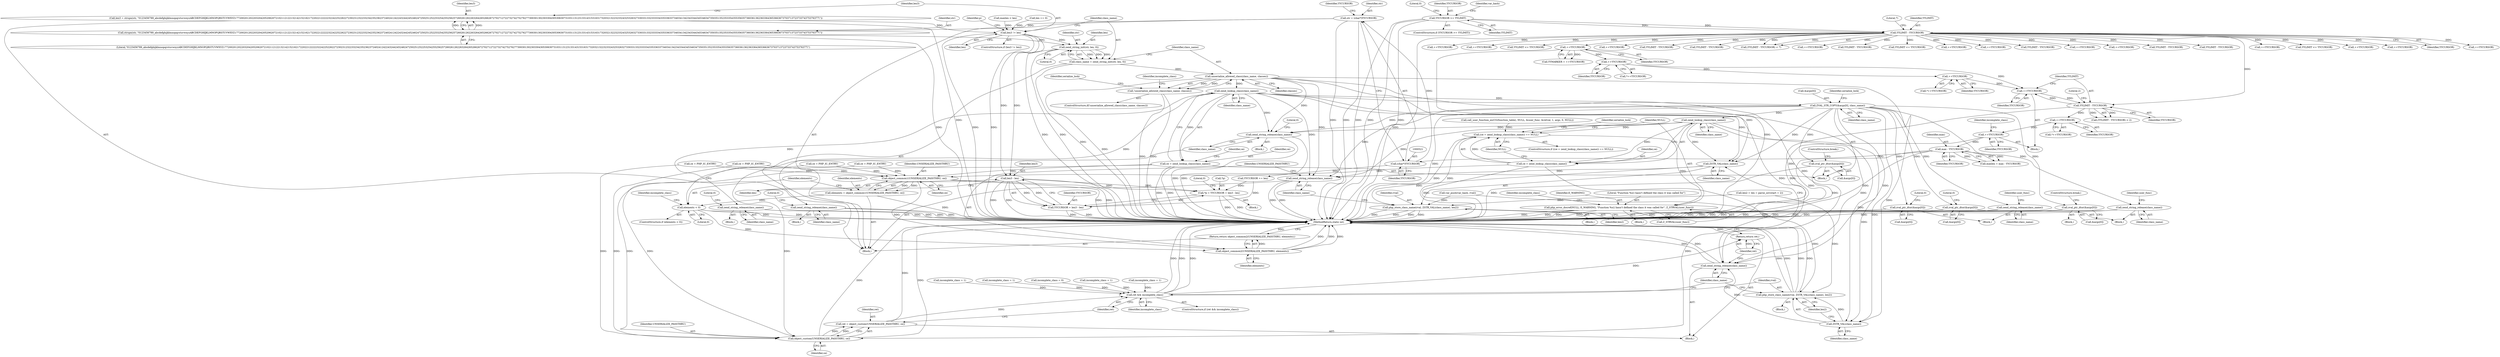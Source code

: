 digraph "1_php-src_1a23ebc1fff59bf480ca92963b36eba5c1b904c4@API" {
"1000554" [label="(Call,len3 = strspn(str, \"0123456789_abcdefghijklmnopqrstuvwxyzABCDEFGHIJKLMNOPQRSTUVWXYZ\177\200\201\202\203\204\205\206\207\210\211\212\213\214\215\216\217\220\221\222\223\224\225\226\227\230\231\232\233\234\235\236\237\240\241\242\243\244\245\246\247\250\251\252\253\254\255\256\257\260\261\262\263\264\265\266\267\270\271\272\273\274\275\276\277\300\301\302\303\304\305\306\307\310\311\312\313\314\315\316\317\320\321\322\323\324\325\326\327\330\331\332\333\334\335\336\337\340\341\342\343\344\345\346\347\350\351\352\353\354\355\356\357\360\361\362\363\364\365\366\367\370\371\372\373\374\375\376\377\\\"))"];
"1000556" [label="(Call,strspn(str, \"0123456789_abcdefghijklmnopqrstuvwxyzABCDEFGHIJKLMNOPQRSTUVWXYZ\177\200\201\202\203\204\205\206\207\210\211\212\213\214\215\216\217\220\221\222\223\224\225\226\227\230\231\232\233\234\235\236\237\240\241\242\243\244\245\246\247\250\251\252\253\254\255\256\257\260\261\262\263\264\265\266\267\270\271\272\273\274\275\276\277\300\301\302\303\304\305\306\307\310\311\312\313\314\315\316\317\320\321\322\323\324\325\326\327\330\331\332\333\334\335\336\337\340\341\342\343\344\345\346\347\350\351\352\353\354\355\356\357\360\361\362\363\364\365\366\367\370\371\372\373\374\375\376\377\\\"))"];
"1000518" [label="(Call,str = (char*)YYCURSOR)"];
"1000520" [label="(Call,(char*)YYCURSOR)"];
"1000498" [label="(Call,max - YYCURSOR)"];
"1000452" [label="(Call,++YYCURSOR)"];
"1000445" [label="(Call,++YYCURSOR)"];
"1000412" [label="(Call,YYLIMIT - YYCURSOR)"];
"1000152" [label="(Call,YYLIMIT - YYCURSOR)"];
"1000125" [label="(Call,YYCURSOR >= YYLIMIT)"];
"1000408" [label="(Call,++YYCURSOR)"];
"1000368" [label="(Call,++YYCURSOR)"];
"1000339" [label="(Call,++YYCURSOR)"];
"1000394" [label="(Call,++YYCURSOR)"];
"1000560" [label="(Call,len3 != len)"];
"1000569" [label="(Call,len3 - len)"];
"1000564" [label="(Call,*p = YYCURSOR + len3 - len)"];
"1000567" [label="(Call,YYCURSOR + len3 - len)"];
"1000576" [label="(Call,zend_string_init(str, len, 0))"];
"1000574" [label="(Call,class_name = zend_string_init(str, len, 0))"];
"1000584" [label="(Call,unserialize_allowed_class(class_name, classes))"];
"1000583" [label="(Call,!unserialize_allowed_class(class_name, classes))"];
"1000600" [label="(Call,zend_lookup_class(class_name))"];
"1000598" [label="(Call,ce = zend_lookup_class(class_name))"];
"1000786" [label="(Call,object_custom(UNSERIALIZE_PASSTHRU, ce))"];
"1000784" [label="(Call,ret = object_custom(UNSERIALIZE_PASSTHRU, ce))"];
"1000790" [label="(Call,ret && incomplete_class)"];
"1000801" [label="(Return,return ret;)"];
"1000805" [label="(Call,object_common1(UNSERIALIZE_PASSTHRU, ce))"];
"1000803" [label="(Call,elements = object_common1(UNSERIALIZE_PASSTHRU, ce))"];
"1000809" [label="(Call,elements < 0)"];
"1000828" [label="(Call,object_common2(UNSERIALIZE_PASSTHRU, elements))"];
"1000827" [label="(Return,return object_common2(UNSERIALIZE_PASSTHRU, elements);)"];
"1000612" [label="(Call,zend_string_release(class_name))"];
"1000624" [label="(Call,zend_string_release(class_name))"];
"1000653" [label="(Call,ZVAL_STR_COPY(&args[0], class_name))"];
"1000685" [label="(Call,zend_string_release(class_name))"];
"1000690" [label="(Call,zval_ptr_dtor(&args[0]))"];
"1000712" [label="(Call,zval_ptr_dtor(&args[0]))"];
"1000728" [label="(Call,zend_string_release(class_name))"];
"1000733" [label="(Call,zval_ptr_dtor(&args[0]))"];
"1000747" [label="(Call,zend_lookup_class(class_name))"];
"1000744" [label="(Call,(ce = zend_lookup_class(class_name)) == NULL)"];
"1000751" [label="(Call,php_error_docref(NULL, E_WARNING, \"Function %s() hasn't defined the class it was called for\", Z_STRVAL(user_func)))"];
"1000745" [label="(Call,ce = zend_lookup_class(class_name))"];
"1000796" [label="(Call,ZSTR_VAL(class_name))"];
"1000794" [label="(Call,php_store_class_name(rval, ZSTR_VAL(class_name), len2))"];
"1000799" [label="(Call,zend_string_release(class_name))"];
"1000813" [label="(Call,zend_string_release(class_name))"];
"1000822" [label="(Call,ZSTR_VAL(class_name))"];
"1000820" [label="(Call,php_store_class_name(rval, ZSTR_VAL(class_name), len2))"];
"1000825" [label="(Call,zend_string_release(class_name))"];
"1000769" [label="(Call,zval_ptr_dtor(&args[0]))"];
"1000576" [label="(Call,zend_string_init(str, len, 0))"];
"1000784" [label="(Call,ret = object_custom(UNSERIALIZE_PASSTHRU, ce))"];
"1000339" [label="(Call,++YYCURSOR)"];
"1000311" [label="(Call,++YYCURSOR)"];
"1000567" [label="(Call,YYCURSOR + len3 - len)"];
"1000752" [label="(Identifier,NULL)"];
"1000743" [label="(ControlStructure,if ((ce = zend_lookup_class(class_name)) == NULL))"];
"1000706" [label="(Call,ce = PHP_IC_ENTRY)"];
"1000786" [label="(Call,object_custom(UNSERIALIZE_PASSTHRU, ce))"];
"1000413" [label="(Identifier,YYLIMIT)"];
"1000577" [label="(Identifier,str)"];
"1000598" [label="(Call,ce = zend_lookup_class(class_name))"];
"1000689" [label="(Identifier,user_func)"];
"1000751" [label="(Call,php_error_docref(NULL, E_WARNING, \"Function %s() hasn't defined the class it was called for\", Z_STRVAL(user_func)))"];
"1000727" [label="(Block,)"];
"1000746" [label="(Identifier,ce)"];
"1000569" [label="(Call,len3 - len)"];
"1000498" [label="(Call,max - YYCURSOR)"];
"1000599" [label="(Identifier,ce)"];
"1002016" [label="(Call,YYLIMIT <= YYCURSOR)"];
"1000769" [label="(Call,zval_ptr_dtor(&args[0]))"];
"1000801" [label="(Return,return ret;)"];
"1000757" [label="(Call,incomplete_class = 1)"];
"1000712" [label="(Call,zval_ptr_dtor(&args[0]))"];
"1000797" [label="(Identifier,class_name)"];
"1000816" [label="(Literal,0)"];
"1000821" [label="(Identifier,rval)"];
"1000255" [label="(Call,++YYCURSOR)"];
"1000782" [label="(Block,)"];
"1000825" [label="(Call,zend_string_release(class_name))"];
"1000465" [label="(Identifier,incomplete_class)"];
"1000581" [label="(Block,)"];
"1000753" [label="(Identifier,E_WARNING)"];
"1000500" [label="(Identifier,YYCURSOR)"];
"1000574" [label="(Call,class_name = zend_string_init(str, len, 0))"];
"1000820" [label="(Call,php_store_class_name(rval, ZSTR_VAL(class_name), len2))"];
"1000800" [label="(Identifier,class_name)"];
"1000661" [label="(Identifier,serialize_lock)"];
"1000453" [label="(Identifier,YYCURSOR)"];
"1000790" [label="(Call,ret && incomplete_class)"];
"1000488" [label="(Call,len2 = len = parse_uiv(start + 2))"];
"1000215" [label="(Call,++YYCURSOR)"];
"1000664" [label="(Call,call_user_function_ex(CG(function_table), NULL, &user_func, &retval, 1, args, 0, NULL))"];
"1000819" [label="(Block,)"];
"1000734" [label="(Call,&args[0])"];
"1000571" [label="(Identifier,len)"];
"1000644" [label="(Call,ce = PHP_IC_ENTRY)"];
"1000154" [label="(Identifier,YYCURSOR)"];
"1000133" [label="(Identifier,var_hash)"];
"1000654" [label="(Call,&args[0])"];
"1000739" [label="(Literal,0)"];
"1000499" [label="(Identifier,max)"];
"1000789" [label="(ControlStructure,if (ret && incomplete_class))"];
"1002471" [label="(MethodReturn,static int)"];
"1000560" [label="(Call,len3 != len)"];
"1000130" [label="(Literal,0)"];
"1000554" [label="(Call,len3 = strspn(str, \"0123456789_abcdefghijklmnopqrstuvwxyzABCDEFGHIJKLMNOPQRSTUVWXYZ\177\200\201\202\203\204\205\206\207\210\211\212\213\214\215\216\217\220\221\222\223\224\225\226\227\230\231\232\233\234\235\236\237\240\241\242\243\244\245\246\247\250\251\252\253\254\255\256\257\260\261\262\263\264\265\266\267\270\271\272\273\274\275\276\277\300\301\302\303\304\305\306\307\310\311\312\313\314\315\316\317\320\321\322\323\324\325\326\327\330\331\332\333\334\335\336\337\340\341\342\343\344\345\346\347\350\351\352\353\354\355\356\357\360\361\362\363\364\365\366\367\370\371\372\373\374\375\376\377\\\"))"];
"1000283" [label="(Call,++YYCURSOR)"];
"1000806" [label="(Identifier,UNSERIALIZE_PASSTHRU)"];
"1000503" [label="(Call,maxlen < len)"];
"1000582" [label="(ControlStructure,if(!unserialize_allowed_class(class_name, classes)))"];
"1000565" [label="(Call,*p)"];
"1000563" [label="(Block,)"];
"1000804" [label="(Identifier,elements)"];
"1000612" [label="(Call,zend_string_release(class_name))"];
"1000559" [label="(ControlStructure,if (len3 != len))"];
"1000393" [label="(Call,*++YYCURSOR)"];
"1000579" [label="(Literal,0)"];
"1000658" [label="(Identifier,class_name)"];
"1000624" [label="(Call,zend_string_release(class_name))"];
"1000830" [label="(Identifier,elements)"];
"1000445" [label="(Call,++YYCURSOR)"];
"1000802" [label="(Identifier,ret)"];
"1000745" [label="(Call,ce = zend_lookup_class(class_name))"];
"1000269" [label="(Call,++YYCURSOR)"];
"1000597" [label="(Identifier,serialize_lock)"];
"1000685" [label="(Call,zend_string_release(class_name))"];
"1000506" [label="(Call,len == 0)"];
"1000750" [label="(Block,)"];
"1000754" [label="(Literal,\"Function %s() hasn't defined the class it was called for\")"];
"1000813" [label="(Call,zend_string_release(class_name))"];
"1000147" [label="(Block,)"];
"1000828" [label="(Call,object_common2(UNSERIALIZE_PASSTHRU, elements))"];
"1000826" [label="(Identifier,class_name)"];
"1000297" [label="(Call,++YYCURSOR)"];
"1000415" [label="(Literal,2)"];
"1000793" [label="(Block,)"];
"1000557" [label="(Identifier,str)"];
"1002374" [label="(Call,YYLIMIT <= YYCURSOR)"];
"1000795" [label="(Identifier,rval)"];
"1000411" [label="(Call,(YYLIMIT - YYCURSOR) < 2)"];
"1000394" [label="(Call,++YYCURSOR)"];
"1000677" [label="(Block,)"];
"1000798" [label="(Identifier,len2)"];
"1000809" [label="(Call,elements < 0)"];
"1000153" [label="(Identifier,YYLIMIT)"];
"1000518" [label="(Call,str = (char*)YYCURSOR)"];
"1000568" [label="(Identifier,YYCURSOR)"];
"1000584" [label="(Call,unserialize_allowed_class(class_name, classes))"];
"1000591" [label="(Call,ce = PHP_IC_ENTRY)"];
"1000368" [label="(Call,++YYCURSOR)"];
"1000573" [label="(Literal,0)"];
"1000414" [label="(Identifier,YYCURSOR)"];
"1000562" [label="(Identifier,len)"];
"1000575" [label="(Identifier,class_name)"];
"1000566" [label="(Identifier,p)"];
"1000241" [label="(Call,++YYCURSOR)"];
"1000564" [label="(Call,*p = YYCURSOR + len3 - len)"];
"1000686" [label="(Identifier,class_name)"];
"1000561" [label="(Identifier,len3)"];
"1000555" [label="(Identifier,len3)"];
"1000805" [label="(Call,object_common1(UNSERIALIZE_PASSTHRU, ce))"];
"1000524" [label="(Identifier,YYCURSOR)"];
"1000822" [label="(Call,ZSTR_VAL(class_name))"];
"1000588" [label="(Call,incomplete_class = 1)"];
"1000758" [label="(Identifier,incomplete_class)"];
"1000796" [label="(Call,ZSTR_VAL(class_name))"];
"1000615" [label="(Literal,0)"];
"1000340" [label="(Identifier,YYCURSOR)"];
"1000570" [label="(Identifier,len3)"];
"1000684" [label="(Block,)"];
"1000641" [label="(Call,incomplete_class = 1)"];
"1001628" [label="(Call,YYLIMIT - YYCURSOR)"];
"1000155" [label="(Literal,7)"];
"1000408" [label="(Call,++YYCURSOR)"];
"1000603" [label="(Identifier,ce)"];
"1000601" [label="(Identifier,class_name)"];
"1001290" [label="(Call,YYLIMIT - YYCURSOR)"];
"1000124" [label="(ControlStructure,if (YYCURSOR >= YYLIMIT))"];
"1000814" [label="(Identifier,class_name)"];
"1000522" [label="(Identifier,YYCURSOR)"];
"1000395" [label="(Identifier,YYCURSOR)"];
"1000520" [label="(Call,(char*)YYCURSOR)"];
"1000765" [label="(Identifier,serialize_lock)"];
"1000818" [label="(Identifier,incomplete_class)"];
"1000770" [label="(Call,&args[0])"];
"1000519" [label="(Identifier,str)"];
"1000452" [label="(Call,++YYCURSOR)"];
"1000585" [label="(Identifier,class_name)"];
"1000799" [label="(Call,zend_string_release(class_name))"];
"1000496" [label="(Call,maxlen = max - YYCURSOR)"];
"1000792" [label="(Identifier,incomplete_class)"];
"1000151" [label="(Call,(YYLIMIT - YYCURSOR) < 7)"];
"1000824" [label="(Identifier,len2)"];
"1000141" [label="(Call,var_push(var_hash, rval))"];
"1000523" [label="(Call,YYCURSOR += len)"];
"1000827" [label="(Return,return object_common2(UNSERIALIZE_PASSTHRU, elements);)"];
"1000744" [label="(Call,(ce = zend_lookup_class(class_name)) == NULL)"];
"1000361" [label="(Call,++YYCURSOR)"];
"1000755" [label="(Call,Z_STRVAL(user_func))"];
"1000729" [label="(Identifier,class_name)"];
"1000811" [label="(Literal,0)"];
"1000369" [label="(Identifier,YYCURSOR)"];
"1000808" [label="(ControlStructure,if (elements < 0))"];
"1000703" [label="(Call,incomplete_class = 1)"];
"1000749" [label="(Identifier,NULL)"];
"1001125" [label="(Call,YYLIMIT - YYCURSOR)"];
"1000446" [label="(Identifier,YYCURSOR)"];
"1002232" [label="(Call,YYLIMIT <= YYCURSOR)"];
"1000690" [label="(Call,zval_ptr_dtor(&args[0]))"];
"1000733" [label="(Call,zval_ptr_dtor(&args[0]))"];
"1000812" [label="(Block,)"];
"1000348" [label="(Call,++YYCURSOR)"];
"1000586" [label="(Identifier,classes)"];
"1000794" [label="(Call,php_store_class_name(rval, ZSTR_VAL(class_name), len2))"];
"1000747" [label="(Call,zend_lookup_class(class_name))"];
"1000728" [label="(Call,zend_string_release(class_name))"];
"1000787" [label="(Identifier,UNSERIALIZE_PASSTHRU)"];
"1000589" [label="(Identifier,incomplete_class)"];
"1000558" [label="(Literal,\"0123456789_abcdefghijklmnopqrstuvwxyzABCDEFGHIJKLMNOPQRSTUVWXYZ\177\200\201\202\203\204\205\206\207\210\211\212\213\214\215\216\217\220\221\222\223\224\225\226\227\230\231\232\233\234\235\236\237\240\241\242\243\244\245\246\247\250\251\252\253\254\255\256\257\260\261\262\263\264\265\266\267\270\271\272\273\274\275\276\277\300\301\302\303\304\305\306\307\310\311\312\313\314\315\316\317\320\321\322\323\324\325\326\327\330\331\332\333\334\335\336\337\340\341\342\343\344\345\346\347\350\351\352\353\354\355\356\357\360\361\362\363\364\365\366\367\370\371\372\373\374\375\376\377\\\")"];
"1000444" [label="(Call,*++YYCURSOR)"];
"1000803" [label="(Call,elements = object_common1(UNSERIALIZE_PASSTHRU, ce))"];
"1000691" [label="(Call,&args[0])"];
"1000823" [label="(Identifier,class_name)"];
"1000611" [label="(Block,)"];
"1000152" [label="(Call,YYLIMIT - YYCURSOR)"];
"1000625" [label="(Identifier,class_name)"];
"1000126" [label="(Identifier,YYCURSOR)"];
"1000325" [label="(Call,++YYCURSOR)"];
"1000627" [label="(Literal,0)"];
"1000127" [label="(Identifier,YYLIMIT)"];
"1001542" [label="(Call,YYLIMIT - YYCURSOR)"];
"1000125" [label="(Call,YYCURSOR >= YYLIMIT)"];
"1000198" [label="(Call,++YYCURSOR)"];
"1000760" [label="(Call,ce = PHP_IC_ENTRY)"];
"1000748" [label="(Identifier,class_name)"];
"1000227" [label="(Call,++YYCURSOR)"];
"1000600" [label="(Call,zend_lookup_class(class_name))"];
"1000653" [label="(Call,ZVAL_STR_COPY(&args[0], class_name))"];
"1000886" [label="(Call,YYLIMIT - YYCURSOR)"];
"1000454" [label="(Block,)"];
"1000717" [label="(ControlStructure,break;)"];
"1000367" [label="(Call,*++YYCURSOR)"];
"1000613" [label="(Identifier,class_name)"];
"1000788" [label="(Identifier,ce)"];
"1000774" [label="(ControlStructure,break;)"];
"1000993" [label="(Call,YYLIMIT - YYCURSOR)"];
"1000464" [label="(Call,incomplete_class = 0)"];
"1000623" [label="(Block,)"];
"1000337" [label="(Call,YYMARKER = ++YYCURSOR)"];
"1000807" [label="(Identifier,ce)"];
"1000829" [label="(Identifier,UNSERIALIZE_PASSTHRU)"];
"1000732" [label="(Identifier,user_func)"];
"1000696" [label="(Literal,0)"];
"1000583" [label="(Call,!unserialize_allowed_class(class_name, classes))"];
"1000713" [label="(Call,&args[0])"];
"1000791" [label="(Identifier,ret)"];
"1000810" [label="(Identifier,elements)"];
"1000578" [label="(Identifier,len)"];
"1000409" [label="(Identifier,YYCURSOR)"];
"1000556" [label="(Call,strspn(str, \"0123456789_abcdefghijklmnopqrstuvwxyzABCDEFGHIJKLMNOPQRSTUVWXYZ\177\200\201\202\203\204\205\206\207\210\211\212\213\214\215\216\217\220\221\222\223\224\225\226\227\230\231\232\233\234\235\236\237\240\241\242\243\244\245\246\247\250\251\252\253\254\255\256\257\260\261\262\263\264\265\266\267\270\271\272\273\274\275\276\277\300\301\302\303\304\305\306\307\310\311\312\313\314\315\316\317\320\321\322\323\324\325\326\327\330\331\332\333\334\335\336\337\340\341\342\343\344\345\346\347\350\351\352\353\354\355\356\357\360\361\362\363\364\365\366\367\370\371\372\373\374\375\376\377\\\"))"];
"1000785" [label="(Identifier,ret)"];
"1000412" [label="(Call,YYLIMIT - YYCURSOR)"];
"1000554" -> "1000454"  [label="AST: "];
"1000554" -> "1000556"  [label="CFG: "];
"1000555" -> "1000554"  [label="AST: "];
"1000556" -> "1000554"  [label="AST: "];
"1000561" -> "1000554"  [label="CFG: "];
"1000554" -> "1002471"  [label="DDG: "];
"1000556" -> "1000554"  [label="DDG: "];
"1000556" -> "1000554"  [label="DDG: "];
"1000554" -> "1000560"  [label="DDG: "];
"1000556" -> "1000558"  [label="CFG: "];
"1000557" -> "1000556"  [label="AST: "];
"1000558" -> "1000556"  [label="AST: "];
"1000556" -> "1002471"  [label="DDG: "];
"1000518" -> "1000556"  [label="DDG: "];
"1000556" -> "1000576"  [label="DDG: "];
"1000518" -> "1000454"  [label="AST: "];
"1000518" -> "1000520"  [label="CFG: "];
"1000519" -> "1000518"  [label="AST: "];
"1000520" -> "1000518"  [label="AST: "];
"1000524" -> "1000518"  [label="CFG: "];
"1000518" -> "1002471"  [label="DDG: "];
"1000518" -> "1002471"  [label="DDG: "];
"1000520" -> "1000518"  [label="DDG: "];
"1000520" -> "1000522"  [label="CFG: "];
"1000521" -> "1000520"  [label="AST: "];
"1000522" -> "1000520"  [label="AST: "];
"1000498" -> "1000520"  [label="DDG: "];
"1000520" -> "1000523"  [label="DDG: "];
"1000498" -> "1000496"  [label="AST: "];
"1000498" -> "1000500"  [label="CFG: "];
"1000499" -> "1000498"  [label="AST: "];
"1000500" -> "1000498"  [label="AST: "];
"1000496" -> "1000498"  [label="CFG: "];
"1000498" -> "1002471"  [label="DDG: "];
"1000498" -> "1002471"  [label="DDG: "];
"1000498" -> "1000496"  [label="DDG: "];
"1000498" -> "1000496"  [label="DDG: "];
"1000452" -> "1000498"  [label="DDG: "];
"1000452" -> "1000147"  [label="AST: "];
"1000452" -> "1000453"  [label="CFG: "];
"1000453" -> "1000452"  [label="AST: "];
"1000465" -> "1000452"  [label="CFG: "];
"1000452" -> "1002471"  [label="DDG: "];
"1000445" -> "1000452"  [label="DDG: "];
"1000445" -> "1000444"  [label="AST: "];
"1000445" -> "1000446"  [label="CFG: "];
"1000446" -> "1000445"  [label="AST: "];
"1000444" -> "1000445"  [label="CFG: "];
"1000412" -> "1000445"  [label="DDG: "];
"1000412" -> "1000411"  [label="AST: "];
"1000412" -> "1000414"  [label="CFG: "];
"1000413" -> "1000412"  [label="AST: "];
"1000414" -> "1000412"  [label="AST: "];
"1000415" -> "1000412"  [label="CFG: "];
"1000412" -> "1002471"  [label="DDG: "];
"1000412" -> "1000408"  [label="DDG: "];
"1000412" -> "1000411"  [label="DDG: "];
"1000412" -> "1000411"  [label="DDG: "];
"1000152" -> "1000412"  [label="DDG: "];
"1000408" -> "1000412"  [label="DDG: "];
"1000152" -> "1000151"  [label="AST: "];
"1000152" -> "1000154"  [label="CFG: "];
"1000153" -> "1000152"  [label="AST: "];
"1000154" -> "1000152"  [label="AST: "];
"1000155" -> "1000152"  [label="CFG: "];
"1000152" -> "1002471"  [label="DDG: "];
"1000152" -> "1000151"  [label="DDG: "];
"1000152" -> "1000151"  [label="DDG: "];
"1000125" -> "1000152"  [label="DDG: "];
"1000125" -> "1000152"  [label="DDG: "];
"1000152" -> "1000198"  [label="DDG: "];
"1000152" -> "1000215"  [label="DDG: "];
"1000152" -> "1000227"  [label="DDG: "];
"1000152" -> "1000241"  [label="DDG: "];
"1000152" -> "1000255"  [label="DDG: "];
"1000152" -> "1000269"  [label="DDG: "];
"1000152" -> "1000283"  [label="DDG: "];
"1000152" -> "1000297"  [label="DDG: "];
"1000152" -> "1000311"  [label="DDG: "];
"1000152" -> "1000325"  [label="DDG: "];
"1000152" -> "1000339"  [label="DDG: "];
"1000152" -> "1000348"  [label="DDG: "];
"1000152" -> "1000361"  [label="DDG: "];
"1000152" -> "1000886"  [label="DDG: "];
"1000152" -> "1000993"  [label="DDG: "];
"1000152" -> "1001125"  [label="DDG: "];
"1000152" -> "1001290"  [label="DDG: "];
"1000152" -> "1001542"  [label="DDG: "];
"1000152" -> "1001628"  [label="DDG: "];
"1000152" -> "1002016"  [label="DDG: "];
"1000152" -> "1002232"  [label="DDG: "];
"1000152" -> "1002374"  [label="DDG: "];
"1000125" -> "1000124"  [label="AST: "];
"1000125" -> "1000127"  [label="CFG: "];
"1000126" -> "1000125"  [label="AST: "];
"1000127" -> "1000125"  [label="AST: "];
"1000130" -> "1000125"  [label="CFG: "];
"1000133" -> "1000125"  [label="CFG: "];
"1000125" -> "1002471"  [label="DDG: "];
"1000125" -> "1002471"  [label="DDG: "];
"1000125" -> "1002471"  [label="DDG: "];
"1000408" -> "1000147"  [label="AST: "];
"1000408" -> "1000409"  [label="CFG: "];
"1000409" -> "1000408"  [label="AST: "];
"1000413" -> "1000408"  [label="CFG: "];
"1000368" -> "1000408"  [label="DDG: "];
"1000394" -> "1000408"  [label="DDG: "];
"1000368" -> "1000367"  [label="AST: "];
"1000368" -> "1000369"  [label="CFG: "];
"1000369" -> "1000368"  [label="AST: "];
"1000367" -> "1000368"  [label="CFG: "];
"1000339" -> "1000368"  [label="DDG: "];
"1000368" -> "1000394"  [label="DDG: "];
"1000339" -> "1000337"  [label="AST: "];
"1000339" -> "1000340"  [label="CFG: "];
"1000340" -> "1000339"  [label="AST: "];
"1000337" -> "1000339"  [label="CFG: "];
"1000339" -> "1002471"  [label="DDG: "];
"1000339" -> "1000337"  [label="DDG: "];
"1000394" -> "1000393"  [label="AST: "];
"1000394" -> "1000395"  [label="CFG: "];
"1000395" -> "1000394"  [label="AST: "];
"1000393" -> "1000394"  [label="CFG: "];
"1000560" -> "1000559"  [label="AST: "];
"1000560" -> "1000562"  [label="CFG: "];
"1000561" -> "1000560"  [label="AST: "];
"1000562" -> "1000560"  [label="AST: "];
"1000566" -> "1000560"  [label="CFG: "];
"1000575" -> "1000560"  [label="CFG: "];
"1000560" -> "1002471"  [label="DDG: "];
"1000560" -> "1002471"  [label="DDG: "];
"1000506" -> "1000560"  [label="DDG: "];
"1000503" -> "1000560"  [label="DDG: "];
"1000560" -> "1000569"  [label="DDG: "];
"1000560" -> "1000569"  [label="DDG: "];
"1000560" -> "1000576"  [label="DDG: "];
"1000569" -> "1000567"  [label="AST: "];
"1000569" -> "1000571"  [label="CFG: "];
"1000570" -> "1000569"  [label="AST: "];
"1000571" -> "1000569"  [label="AST: "];
"1000567" -> "1000569"  [label="CFG: "];
"1000569" -> "1002471"  [label="DDG: "];
"1000569" -> "1002471"  [label="DDG: "];
"1000569" -> "1000564"  [label="DDG: "];
"1000569" -> "1000564"  [label="DDG: "];
"1000569" -> "1000567"  [label="DDG: "];
"1000569" -> "1000567"  [label="DDG: "];
"1000564" -> "1000563"  [label="AST: "];
"1000564" -> "1000567"  [label="CFG: "];
"1000565" -> "1000564"  [label="AST: "];
"1000567" -> "1000564"  [label="AST: "];
"1000573" -> "1000564"  [label="CFG: "];
"1000564" -> "1002471"  [label="DDG: "];
"1000564" -> "1002471"  [label="DDG: "];
"1000523" -> "1000564"  [label="DDG: "];
"1000568" -> "1000567"  [label="AST: "];
"1000567" -> "1002471"  [label="DDG: "];
"1000567" -> "1002471"  [label="DDG: "];
"1000523" -> "1000567"  [label="DDG: "];
"1000576" -> "1000574"  [label="AST: "];
"1000576" -> "1000579"  [label="CFG: "];
"1000577" -> "1000576"  [label="AST: "];
"1000578" -> "1000576"  [label="AST: "];
"1000579" -> "1000576"  [label="AST: "];
"1000574" -> "1000576"  [label="CFG: "];
"1000576" -> "1002471"  [label="DDG: "];
"1000576" -> "1002471"  [label="DDG: "];
"1000576" -> "1000574"  [label="DDG: "];
"1000576" -> "1000574"  [label="DDG: "];
"1000576" -> "1000574"  [label="DDG: "];
"1000574" -> "1000454"  [label="AST: "];
"1000575" -> "1000574"  [label="AST: "];
"1000585" -> "1000574"  [label="CFG: "];
"1000574" -> "1002471"  [label="DDG: "];
"1000574" -> "1000584"  [label="DDG: "];
"1000584" -> "1000583"  [label="AST: "];
"1000584" -> "1000586"  [label="CFG: "];
"1000585" -> "1000584"  [label="AST: "];
"1000586" -> "1000584"  [label="AST: "];
"1000583" -> "1000584"  [label="CFG: "];
"1000584" -> "1002471"  [label="DDG: "];
"1000584" -> "1000583"  [label="DDG: "];
"1000584" -> "1000583"  [label="DDG: "];
"1000584" -> "1000600"  [label="DDG: "];
"1000584" -> "1000796"  [label="DDG: "];
"1000584" -> "1000799"  [label="DDG: "];
"1000584" -> "1000813"  [label="DDG: "];
"1000584" -> "1000822"  [label="DDG: "];
"1000584" -> "1000825"  [label="DDG: "];
"1000583" -> "1000582"  [label="AST: "];
"1000589" -> "1000583"  [label="CFG: "];
"1000597" -> "1000583"  [label="CFG: "];
"1000583" -> "1002471"  [label="DDG: "];
"1000583" -> "1002471"  [label="DDG: "];
"1000600" -> "1000598"  [label="AST: "];
"1000600" -> "1000601"  [label="CFG: "];
"1000601" -> "1000600"  [label="AST: "];
"1000598" -> "1000600"  [label="CFG: "];
"1000600" -> "1000598"  [label="DDG: "];
"1000600" -> "1000612"  [label="DDG: "];
"1000600" -> "1000624"  [label="DDG: "];
"1000600" -> "1000653"  [label="DDG: "];
"1000600" -> "1000796"  [label="DDG: "];
"1000600" -> "1000799"  [label="DDG: "];
"1000600" -> "1000813"  [label="DDG: "];
"1000600" -> "1000822"  [label="DDG: "];
"1000600" -> "1000825"  [label="DDG: "];
"1000598" -> "1000581"  [label="AST: "];
"1000599" -> "1000598"  [label="AST: "];
"1000603" -> "1000598"  [label="CFG: "];
"1000598" -> "1002471"  [label="DDG: "];
"1000598" -> "1002471"  [label="DDG: "];
"1000598" -> "1000786"  [label="DDG: "];
"1000598" -> "1000805"  [label="DDG: "];
"1000786" -> "1000784"  [label="AST: "];
"1000786" -> "1000788"  [label="CFG: "];
"1000787" -> "1000786"  [label="AST: "];
"1000788" -> "1000786"  [label="AST: "];
"1000784" -> "1000786"  [label="CFG: "];
"1000786" -> "1002471"  [label="DDG: "];
"1000786" -> "1002471"  [label="DDG: "];
"1000786" -> "1000784"  [label="DDG: "];
"1000786" -> "1000784"  [label="DDG: "];
"1000591" -> "1000786"  [label="DDG: "];
"1000745" -> "1000786"  [label="DDG: "];
"1000760" -> "1000786"  [label="DDG: "];
"1000644" -> "1000786"  [label="DDG: "];
"1000706" -> "1000786"  [label="DDG: "];
"1000784" -> "1000782"  [label="AST: "];
"1000785" -> "1000784"  [label="AST: "];
"1000791" -> "1000784"  [label="CFG: "];
"1000784" -> "1002471"  [label="DDG: "];
"1000784" -> "1000790"  [label="DDG: "];
"1000790" -> "1000789"  [label="AST: "];
"1000790" -> "1000791"  [label="CFG: "];
"1000790" -> "1000792"  [label="CFG: "];
"1000791" -> "1000790"  [label="AST: "];
"1000792" -> "1000790"  [label="AST: "];
"1000795" -> "1000790"  [label="CFG: "];
"1000800" -> "1000790"  [label="CFG: "];
"1000790" -> "1002471"  [label="DDG: "];
"1000790" -> "1002471"  [label="DDG: "];
"1000790" -> "1002471"  [label="DDG: "];
"1000588" -> "1000790"  [label="DDG: "];
"1000757" -> "1000790"  [label="DDG: "];
"1000464" -> "1000790"  [label="DDG: "];
"1000703" -> "1000790"  [label="DDG: "];
"1000641" -> "1000790"  [label="DDG: "];
"1000790" -> "1000801"  [label="DDG: "];
"1000801" -> "1000782"  [label="AST: "];
"1000801" -> "1000802"  [label="CFG: "];
"1000802" -> "1000801"  [label="AST: "];
"1002471" -> "1000801"  [label="CFG: "];
"1000801" -> "1002471"  [label="DDG: "];
"1000802" -> "1000801"  [label="DDG: "];
"1000805" -> "1000803"  [label="AST: "];
"1000805" -> "1000807"  [label="CFG: "];
"1000806" -> "1000805"  [label="AST: "];
"1000807" -> "1000805"  [label="AST: "];
"1000803" -> "1000805"  [label="CFG: "];
"1000805" -> "1002471"  [label="DDG: "];
"1000805" -> "1002471"  [label="DDG: "];
"1000805" -> "1000803"  [label="DDG: "];
"1000805" -> "1000803"  [label="DDG: "];
"1000591" -> "1000805"  [label="DDG: "];
"1000745" -> "1000805"  [label="DDG: "];
"1000760" -> "1000805"  [label="DDG: "];
"1000644" -> "1000805"  [label="DDG: "];
"1000706" -> "1000805"  [label="DDG: "];
"1000805" -> "1000828"  [label="DDG: "];
"1000803" -> "1000454"  [label="AST: "];
"1000804" -> "1000803"  [label="AST: "];
"1000810" -> "1000803"  [label="CFG: "];
"1000803" -> "1002471"  [label="DDG: "];
"1000803" -> "1000809"  [label="DDG: "];
"1000809" -> "1000808"  [label="AST: "];
"1000809" -> "1000811"  [label="CFG: "];
"1000810" -> "1000809"  [label="AST: "];
"1000811" -> "1000809"  [label="AST: "];
"1000814" -> "1000809"  [label="CFG: "];
"1000818" -> "1000809"  [label="CFG: "];
"1000809" -> "1002471"  [label="DDG: "];
"1000809" -> "1002471"  [label="DDG: "];
"1000809" -> "1000828"  [label="DDG: "];
"1000828" -> "1000827"  [label="AST: "];
"1000828" -> "1000830"  [label="CFG: "];
"1000829" -> "1000828"  [label="AST: "];
"1000830" -> "1000828"  [label="AST: "];
"1000827" -> "1000828"  [label="CFG: "];
"1000828" -> "1002471"  [label="DDG: "];
"1000828" -> "1002471"  [label="DDG: "];
"1000828" -> "1002471"  [label="DDG: "];
"1000828" -> "1000827"  [label="DDG: "];
"1000827" -> "1000454"  [label="AST: "];
"1002471" -> "1000827"  [label="CFG: "];
"1000827" -> "1002471"  [label="DDG: "];
"1000612" -> "1000611"  [label="AST: "];
"1000612" -> "1000613"  [label="CFG: "];
"1000613" -> "1000612"  [label="AST: "];
"1000615" -> "1000612"  [label="CFG: "];
"1000612" -> "1002471"  [label="DDG: "];
"1000612" -> "1002471"  [label="DDG: "];
"1000624" -> "1000623"  [label="AST: "];
"1000624" -> "1000625"  [label="CFG: "];
"1000625" -> "1000624"  [label="AST: "];
"1000627" -> "1000624"  [label="CFG: "];
"1000624" -> "1002471"  [label="DDG: "];
"1000624" -> "1002471"  [label="DDG: "];
"1000653" -> "1000581"  [label="AST: "];
"1000653" -> "1000658"  [label="CFG: "];
"1000654" -> "1000653"  [label="AST: "];
"1000658" -> "1000653"  [label="AST: "];
"1000661" -> "1000653"  [label="CFG: "];
"1000653" -> "1002471"  [label="DDG: "];
"1000653" -> "1000685"  [label="DDG: "];
"1000653" -> "1000690"  [label="DDG: "];
"1000653" -> "1000712"  [label="DDG: "];
"1000653" -> "1000728"  [label="DDG: "];
"1000653" -> "1000733"  [label="DDG: "];
"1000653" -> "1000747"  [label="DDG: "];
"1000653" -> "1000769"  [label="DDG: "];
"1000653" -> "1000796"  [label="DDG: "];
"1000653" -> "1000799"  [label="DDG: "];
"1000653" -> "1000813"  [label="DDG: "];
"1000653" -> "1000822"  [label="DDG: "];
"1000653" -> "1000825"  [label="DDG: "];
"1000685" -> "1000684"  [label="AST: "];
"1000685" -> "1000686"  [label="CFG: "];
"1000686" -> "1000685"  [label="AST: "];
"1000689" -> "1000685"  [label="CFG: "];
"1000685" -> "1002471"  [label="DDG: "];
"1000685" -> "1002471"  [label="DDG: "];
"1000690" -> "1000684"  [label="AST: "];
"1000690" -> "1000691"  [label="CFG: "];
"1000691" -> "1000690"  [label="AST: "];
"1000696" -> "1000690"  [label="CFG: "];
"1000690" -> "1002471"  [label="DDG: "];
"1000690" -> "1002471"  [label="DDG: "];
"1000712" -> "1000677"  [label="AST: "];
"1000712" -> "1000713"  [label="CFG: "];
"1000713" -> "1000712"  [label="AST: "];
"1000717" -> "1000712"  [label="CFG: "];
"1000712" -> "1002471"  [label="DDG: "];
"1000712" -> "1002471"  [label="DDG: "];
"1000728" -> "1000727"  [label="AST: "];
"1000728" -> "1000729"  [label="CFG: "];
"1000729" -> "1000728"  [label="AST: "];
"1000732" -> "1000728"  [label="CFG: "];
"1000728" -> "1002471"  [label="DDG: "];
"1000728" -> "1002471"  [label="DDG: "];
"1000733" -> "1000727"  [label="AST: "];
"1000733" -> "1000734"  [label="CFG: "];
"1000734" -> "1000733"  [label="AST: "];
"1000739" -> "1000733"  [label="CFG: "];
"1000733" -> "1002471"  [label="DDG: "];
"1000733" -> "1002471"  [label="DDG: "];
"1000747" -> "1000745"  [label="AST: "];
"1000747" -> "1000748"  [label="CFG: "];
"1000748" -> "1000747"  [label="AST: "];
"1000745" -> "1000747"  [label="CFG: "];
"1000747" -> "1000744"  [label="DDG: "];
"1000747" -> "1000745"  [label="DDG: "];
"1000747" -> "1000796"  [label="DDG: "];
"1000747" -> "1000799"  [label="DDG: "];
"1000747" -> "1000813"  [label="DDG: "];
"1000747" -> "1000822"  [label="DDG: "];
"1000747" -> "1000825"  [label="DDG: "];
"1000744" -> "1000743"  [label="AST: "];
"1000744" -> "1000749"  [label="CFG: "];
"1000745" -> "1000744"  [label="AST: "];
"1000749" -> "1000744"  [label="AST: "];
"1000752" -> "1000744"  [label="CFG: "];
"1000765" -> "1000744"  [label="CFG: "];
"1000744" -> "1002471"  [label="DDG: "];
"1000744" -> "1002471"  [label="DDG: "];
"1000745" -> "1000744"  [label="DDG: "];
"1000664" -> "1000744"  [label="DDG: "];
"1000744" -> "1000751"  [label="DDG: "];
"1000751" -> "1000750"  [label="AST: "];
"1000751" -> "1000755"  [label="CFG: "];
"1000752" -> "1000751"  [label="AST: "];
"1000753" -> "1000751"  [label="AST: "];
"1000754" -> "1000751"  [label="AST: "];
"1000755" -> "1000751"  [label="AST: "];
"1000758" -> "1000751"  [label="CFG: "];
"1000751" -> "1002471"  [label="DDG: "];
"1000751" -> "1002471"  [label="DDG: "];
"1000751" -> "1002471"  [label="DDG: "];
"1000751" -> "1002471"  [label="DDG: "];
"1000755" -> "1000751"  [label="DDG: "];
"1000746" -> "1000745"  [label="AST: "];
"1000749" -> "1000745"  [label="CFG: "];
"1000745" -> "1002471"  [label="DDG: "];
"1000796" -> "1000794"  [label="AST: "];
"1000796" -> "1000797"  [label="CFG: "];
"1000797" -> "1000796"  [label="AST: "];
"1000798" -> "1000796"  [label="CFG: "];
"1000796" -> "1000794"  [label="DDG: "];
"1000796" -> "1000799"  [label="DDG: "];
"1000794" -> "1000793"  [label="AST: "];
"1000794" -> "1000798"  [label="CFG: "];
"1000795" -> "1000794"  [label="AST: "];
"1000798" -> "1000794"  [label="AST: "];
"1000800" -> "1000794"  [label="CFG: "];
"1000794" -> "1002471"  [label="DDG: "];
"1000794" -> "1002471"  [label="DDG: "];
"1000794" -> "1002471"  [label="DDG: "];
"1000794" -> "1002471"  [label="DDG: "];
"1000141" -> "1000794"  [label="DDG: "];
"1000488" -> "1000794"  [label="DDG: "];
"1000799" -> "1000782"  [label="AST: "];
"1000799" -> "1000800"  [label="CFG: "];
"1000800" -> "1000799"  [label="AST: "];
"1000802" -> "1000799"  [label="CFG: "];
"1000799" -> "1002471"  [label="DDG: "];
"1000799" -> "1002471"  [label="DDG: "];
"1000813" -> "1000812"  [label="AST: "];
"1000813" -> "1000814"  [label="CFG: "];
"1000814" -> "1000813"  [label="AST: "];
"1000816" -> "1000813"  [label="CFG: "];
"1000813" -> "1002471"  [label="DDG: "];
"1000813" -> "1002471"  [label="DDG: "];
"1000822" -> "1000820"  [label="AST: "];
"1000822" -> "1000823"  [label="CFG: "];
"1000823" -> "1000822"  [label="AST: "];
"1000824" -> "1000822"  [label="CFG: "];
"1000822" -> "1000820"  [label="DDG: "];
"1000822" -> "1000825"  [label="DDG: "];
"1000820" -> "1000819"  [label="AST: "];
"1000820" -> "1000824"  [label="CFG: "];
"1000821" -> "1000820"  [label="AST: "];
"1000824" -> "1000820"  [label="AST: "];
"1000826" -> "1000820"  [label="CFG: "];
"1000820" -> "1002471"  [label="DDG: "];
"1000820" -> "1002471"  [label="DDG: "];
"1000820" -> "1002471"  [label="DDG: "];
"1000820" -> "1002471"  [label="DDG: "];
"1000141" -> "1000820"  [label="DDG: "];
"1000488" -> "1000820"  [label="DDG: "];
"1000825" -> "1000454"  [label="AST: "];
"1000825" -> "1000826"  [label="CFG: "];
"1000826" -> "1000825"  [label="AST: "];
"1000829" -> "1000825"  [label="CFG: "];
"1000825" -> "1002471"  [label="DDG: "];
"1000825" -> "1002471"  [label="DDG: "];
"1000769" -> "1000581"  [label="AST: "];
"1000769" -> "1000770"  [label="CFG: "];
"1000770" -> "1000769"  [label="AST: "];
"1000774" -> "1000769"  [label="CFG: "];
"1000769" -> "1002471"  [label="DDG: "];
"1000769" -> "1002471"  [label="DDG: "];
}
